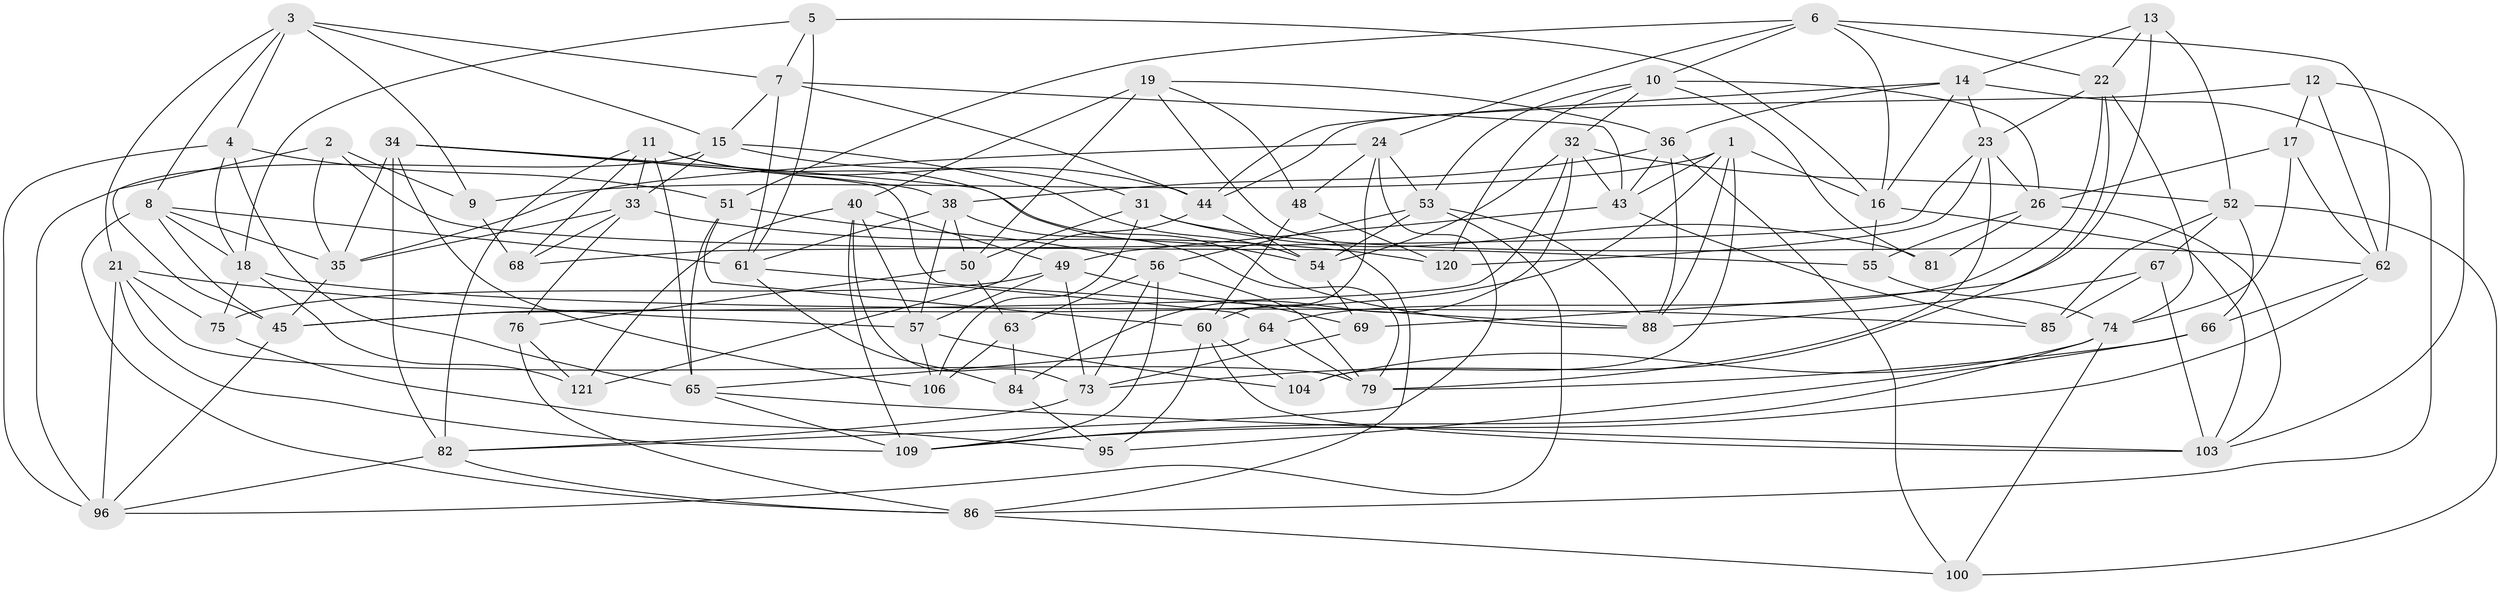 // original degree distribution, {4: 1.0}
// Generated by graph-tools (version 1.1) at 2025/42/03/06/25 10:42:17]
// undirected, 75 vertices, 197 edges
graph export_dot {
graph [start="1"]
  node [color=gray90,style=filled];
  1 [super="+41"];
  2;
  3 [super="+99"];
  4 [super="+20"];
  5;
  6 [super="+89"];
  7 [super="+28"];
  8 [super="+59"];
  9;
  10 [super="+93"];
  11 [super="+27"];
  12;
  13;
  14 [super="+29"];
  15 [super="+87"];
  16 [super="+30"];
  17;
  18 [super="+42"];
  19 [super="+119"];
  21 [super="+39"];
  22 [super="+25"];
  23 [super="+47"];
  24 [super="+46"];
  26 [super="+70"];
  31 [super="+102"];
  32 [super="+114"];
  33 [super="+118"];
  34 [super="+111"];
  35 [super="+37"];
  36 [super="+58"];
  38 [super="+105"];
  40 [super="+92"];
  43 [super="+83"];
  44 [super="+91"];
  45 [super="+98"];
  48;
  49 [super="+94"];
  50 [super="+71"];
  51 [super="+72"];
  52 [super="+108"];
  53 [super="+80"];
  54 [super="+113"];
  55;
  56 [super="+122"];
  57 [super="+110"];
  60 [super="+124"];
  61 [super="+101"];
  62 [super="+97"];
  63;
  64;
  65 [super="+78"];
  66;
  67;
  68;
  69;
  73 [super="+90"];
  74 [super="+77"];
  75;
  76;
  79 [super="+123"];
  81;
  82 [super="+125"];
  84;
  85;
  86 [super="+107"];
  88 [super="+116"];
  95;
  96 [super="+112"];
  100;
  103 [super="+117"];
  104;
  106;
  109 [super="+115"];
  120;
  121;
  1 -- 43;
  1 -- 45;
  1 -- 16;
  1 -- 104;
  1 -- 9;
  1 -- 88;
  2 -- 9;
  2 -- 35;
  2 -- 55;
  2 -- 45;
  3 -- 15;
  3 -- 7;
  3 -- 21;
  3 -- 8;
  3 -- 9;
  3 -- 4;
  4 -- 18;
  4 -- 65;
  4 -- 96;
  4 -- 51 [weight=2];
  5 -- 18;
  5 -- 16;
  5 -- 7;
  5 -- 61;
  6 -- 24;
  6 -- 62;
  6 -- 51;
  6 -- 10;
  6 -- 16;
  6 -- 22;
  7 -- 61;
  7 -- 44;
  7 -- 43;
  7 -- 15;
  8 -- 35;
  8 -- 45;
  8 -- 61;
  8 -- 18;
  8 -- 86;
  9 -- 68;
  10 -- 32;
  10 -- 120;
  10 -- 26;
  10 -- 81;
  10 -- 53;
  11 -- 82;
  11 -- 65;
  11 -- 68;
  11 -- 44;
  11 -- 88;
  11 -- 33;
  12 -- 62;
  12 -- 17;
  12 -- 44;
  12 -- 103;
  13 -- 69;
  13 -- 52;
  13 -- 22;
  13 -- 14;
  14 -- 23;
  14 -- 44;
  14 -- 16;
  14 -- 86;
  14 -- 36;
  15 -- 96;
  15 -- 33;
  15 -- 31;
  15 -- 54;
  16 -- 55;
  16 -- 103;
  17 -- 26;
  17 -- 62;
  17 -- 74;
  18 -- 75;
  18 -- 121;
  18 -- 85;
  19 -- 48;
  19 -- 40;
  19 -- 50 [weight=2];
  19 -- 36;
  19 -- 86;
  21 -- 75;
  21 -- 109;
  21 -- 79;
  21 -- 96;
  21 -- 57;
  22 -- 23;
  22 -- 74;
  22 -- 73;
  22 -- 64;
  23 -- 68;
  23 -- 120;
  23 -- 26;
  23 -- 79;
  24 -- 53;
  24 -- 48;
  24 -- 82;
  24 -- 35;
  24 -- 60;
  26 -- 81;
  26 -- 55;
  26 -- 103;
  31 -- 81 [weight=2];
  31 -- 62;
  31 -- 50;
  31 -- 106;
  32 -- 45;
  32 -- 84;
  32 -- 52;
  32 -- 54;
  32 -- 43;
  33 -- 120;
  33 -- 76;
  33 -- 35;
  33 -- 68;
  34 -- 88;
  34 -- 54;
  34 -- 38;
  34 -- 35;
  34 -- 82;
  34 -- 106;
  35 -- 45;
  36 -- 38;
  36 -- 88;
  36 -- 100;
  36 -- 43;
  38 -- 50;
  38 -- 61;
  38 -- 79;
  38 -- 57;
  40 -- 57;
  40 -- 121;
  40 -- 73;
  40 -- 49;
  40 -- 109;
  43 -- 85;
  43 -- 49;
  44 -- 121;
  44 -- 54;
  45 -- 96;
  48 -- 120;
  48 -- 60;
  49 -- 57;
  49 -- 75;
  49 -- 69;
  49 -- 73;
  50 -- 76;
  50 -- 63;
  51 -- 56;
  51 -- 65;
  51 -- 60;
  52 -- 85;
  52 -- 100;
  52 -- 67;
  52 -- 66;
  53 -- 88;
  53 -- 54;
  53 -- 56;
  53 -- 96;
  54 -- 69;
  55 -- 74;
  56 -- 109;
  56 -- 79;
  56 -- 73;
  56 -- 63;
  57 -- 104;
  57 -- 106;
  60 -- 104;
  60 -- 95;
  60 -- 103;
  61 -- 84;
  61 -- 64;
  62 -- 66;
  62 -- 109;
  63 -- 106;
  63 -- 84;
  64 -- 65;
  64 -- 79;
  65 -- 103;
  65 -- 109;
  66 -- 95;
  66 -- 79;
  67 -- 85;
  67 -- 103;
  67 -- 88;
  69 -- 73;
  73 -- 82;
  74 -- 109;
  74 -- 104;
  74 -- 100;
  75 -- 95;
  76 -- 121;
  76 -- 86;
  82 -- 86;
  82 -- 96;
  84 -- 95;
  86 -- 100;
}
